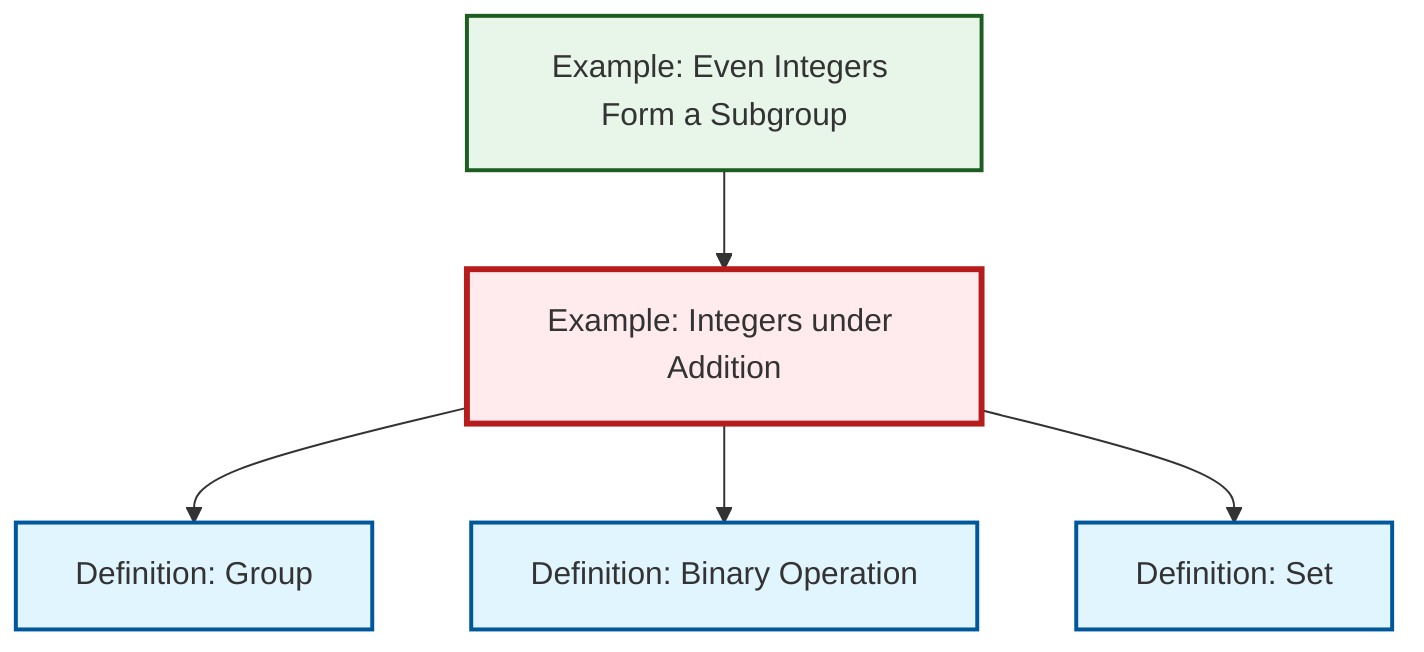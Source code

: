 graph TD
    classDef definition fill:#e1f5fe,stroke:#01579b,stroke-width:2px
    classDef theorem fill:#f3e5f5,stroke:#4a148c,stroke-width:2px
    classDef axiom fill:#fff3e0,stroke:#e65100,stroke-width:2px
    classDef example fill:#e8f5e9,stroke:#1b5e20,stroke-width:2px
    classDef current fill:#ffebee,stroke:#b71c1c,stroke-width:3px
    ex-even-integers-subgroup["Example: Even Integers Form a Subgroup"]:::example
    def-set["Definition: Set"]:::definition
    def-binary-operation["Definition: Binary Operation"]:::definition
    ex-integers-addition["Example: Integers under Addition"]:::example
    def-group["Definition: Group"]:::definition
    ex-even-integers-subgroup --> ex-integers-addition
    ex-integers-addition --> def-group
    ex-integers-addition --> def-binary-operation
    ex-integers-addition --> def-set
    class ex-integers-addition current
